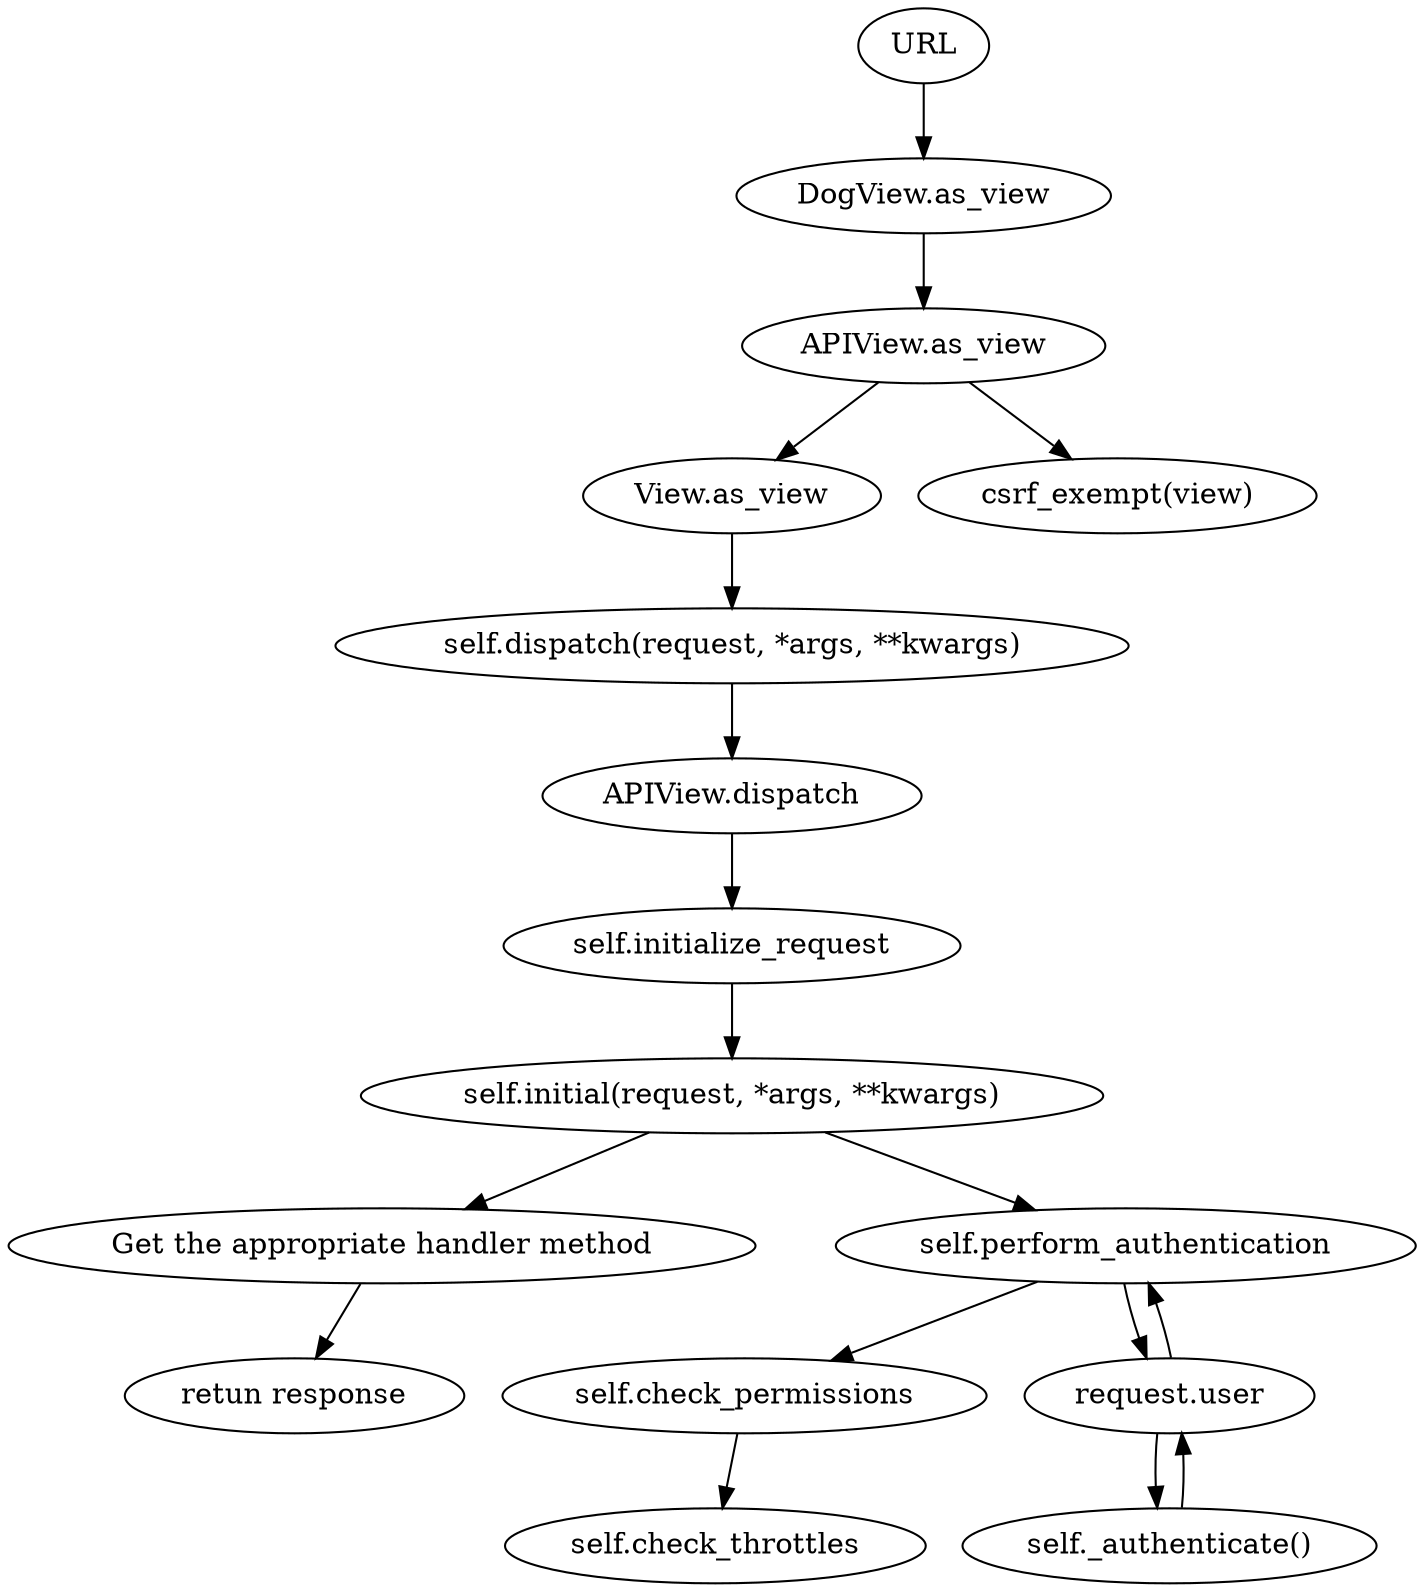 digraph G {

    URL
    -> "DogView.as_view"
    -> "APIView.as_view"
    -> "View.as_view"
    -> "self.dispatch(request, *args, **kwargs)"
    -> "APIView.dispatch"
    -> "self.initialize_request"
    -> "self.initial(request, *args, **kwargs)"
    -> "Get the appropriate handler method"
    -> "retun response"

    "self.initial(request, *args, **kwargs)"
    -> "self.perform_authentication"
    -> "self.check_permissions"
    -> "self.check_throttles"

    "self.perform_authentication" -> "request.user"
    
    "request.user" -> "self._authenticate()"
    "self._authenticate()" -> "request.user"

    "request.user" -> "self.perform_authentication"

    "APIView.as_view" -> "csrf_exempt(view)"
}